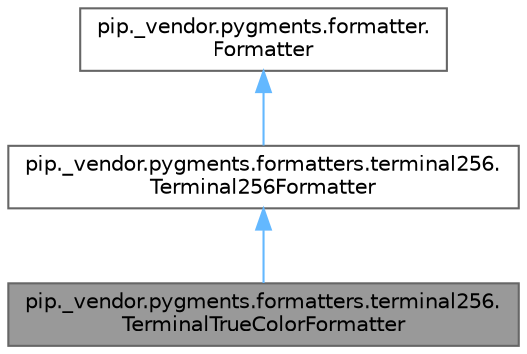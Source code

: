 digraph "pip._vendor.pygments.formatters.terminal256.TerminalTrueColorFormatter"
{
 // LATEX_PDF_SIZE
  bgcolor="transparent";
  edge [fontname=Helvetica,fontsize=10,labelfontname=Helvetica,labelfontsize=10];
  node [fontname=Helvetica,fontsize=10,shape=box,height=0.2,width=0.4];
  Node1 [id="Node000001",label="pip._vendor.pygments.formatters.terminal256.\lTerminalTrueColorFormatter",height=0.2,width=0.4,color="gray40", fillcolor="grey60", style="filled", fontcolor="black",tooltip=" "];
  Node2 -> Node1 [id="edge1_Node000001_Node000002",dir="back",color="steelblue1",style="solid",tooltip=" "];
  Node2 [id="Node000002",label="pip._vendor.pygments.formatters.terminal256.\lTerminal256Formatter",height=0.2,width=0.4,color="gray40", fillcolor="white", style="filled",URL="$df/d7e/classpip_1_1__vendor_1_1pygments_1_1formatters_1_1terminal256_1_1Terminal256Formatter.html",tooltip=" "];
  Node3 -> Node2 [id="edge2_Node000002_Node000003",dir="back",color="steelblue1",style="solid",tooltip=" "];
  Node3 [id="Node000003",label="pip._vendor.pygments.formatter.\lFormatter",height=0.2,width=0.4,color="gray40", fillcolor="white", style="filled",URL="$d1/dbd/classpip_1_1__vendor_1_1pygments_1_1formatter_1_1Formatter.html",tooltip=" "];
}
